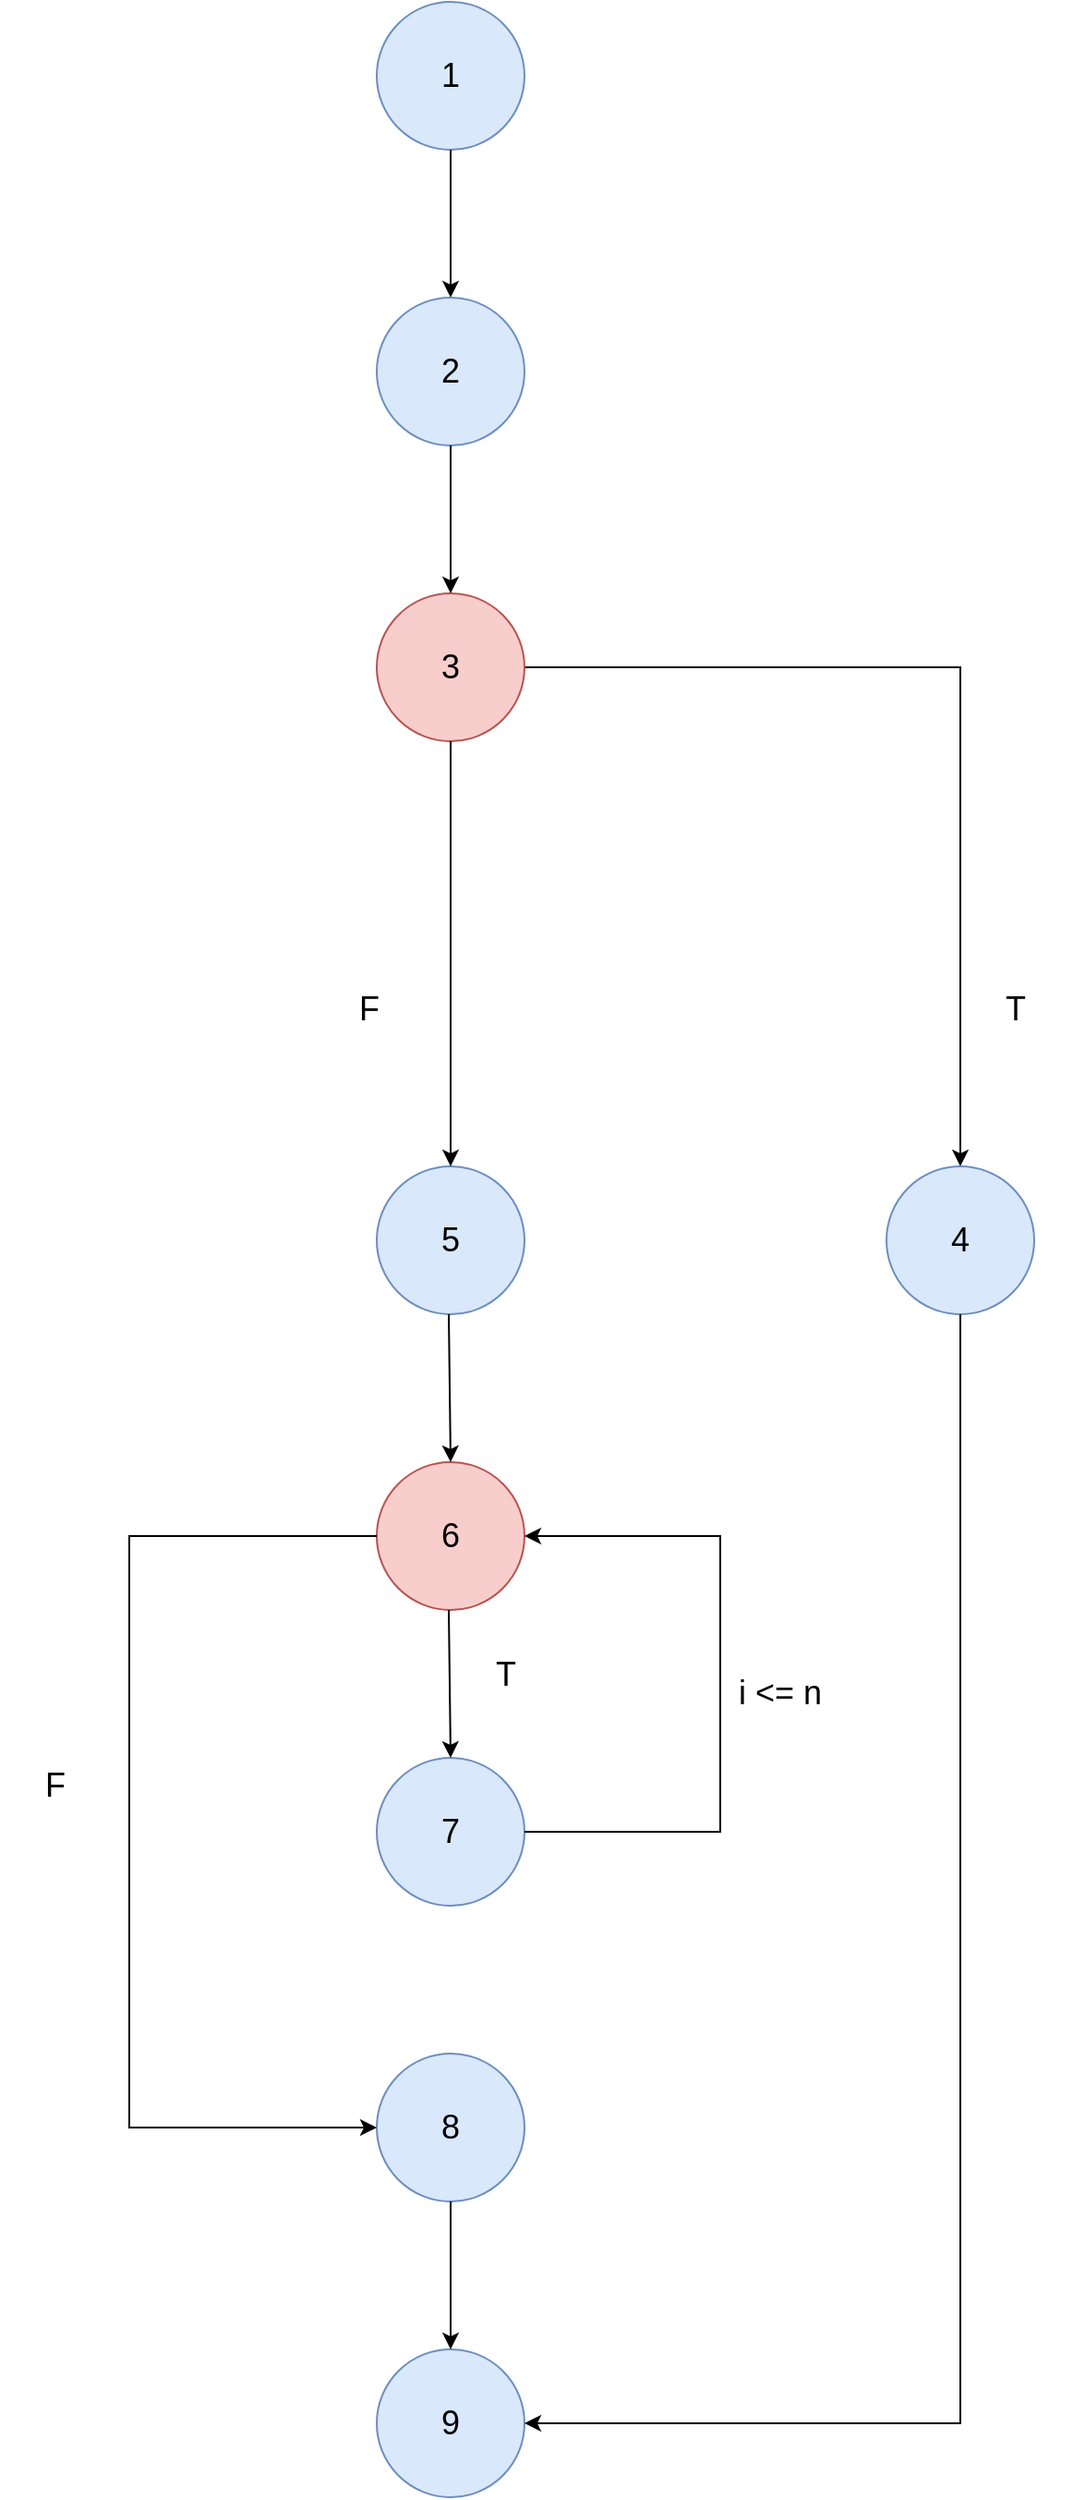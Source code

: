 <mxfile version="23.1.0" type="device">
  <diagram name="Página-1" id="rdv8JL_-uBRguDZ8fa2v">
    <mxGraphModel dx="2093" dy="975" grid="1" gridSize="10" guides="1" tooltips="1" connect="1" arrows="1" fold="1" page="1" pageScale="1" pageWidth="827" pageHeight="1169" math="0" shadow="0">
      <root>
        <mxCell id="0" />
        <mxCell id="1" parent="0" />
        <mxCell id="c-90zkIYk8aVxUDxAEu_-1" value="" style="endArrow=classic;html=1;rounded=0;exitX=1;exitY=0.5;exitDx=0;exitDy=0;entryX=0.5;entryY=0;entryDx=0;entryDy=0;" parent="1" source="c-90zkIYk8aVxUDxAEu_-5" target="c-90zkIYk8aVxUDxAEu_-6" edge="1">
          <mxGeometry width="50" height="50" relative="1" as="geometry">
            <mxPoint x="414" y="510" as="sourcePoint" />
            <mxPoint x="414" y="590" as="targetPoint" />
            <Array as="points">
              <mxPoint x="690" y="470" />
            </Array>
          </mxGeometry>
        </mxCell>
        <mxCell id="c-90zkIYk8aVxUDxAEu_-2" value="&lt;font style=&quot;font-size: 18px;&quot;&gt;1&lt;/font&gt;" style="ellipse;whiteSpace=wrap;html=1;aspect=fixed;fillColor=#dae8fc;strokeColor=#6c8ebf;" parent="1" vertex="1">
          <mxGeometry x="374" y="110" width="80" height="80" as="geometry" />
        </mxCell>
        <mxCell id="c-90zkIYk8aVxUDxAEu_-3" value="" style="endArrow=classic;html=1;rounded=0;exitX=0.5;exitY=1;exitDx=0;exitDy=0;entryX=0.5;entryY=0;entryDx=0;entryDy=0;" parent="1" source="c-90zkIYk8aVxUDxAEu_-2" target="c-90zkIYk8aVxUDxAEu_-4" edge="1">
          <mxGeometry width="50" height="50" relative="1" as="geometry">
            <mxPoint x="500" y="460" as="sourcePoint" />
            <mxPoint x="414" y="270" as="targetPoint" />
          </mxGeometry>
        </mxCell>
        <mxCell id="c-90zkIYk8aVxUDxAEu_-4" value="&lt;font style=&quot;font-size: 18px;&quot;&gt;2&lt;/font&gt;" style="ellipse;whiteSpace=wrap;html=1;aspect=fixed;fillColor=#dae8fc;strokeColor=#6c8ebf;" parent="1" vertex="1">
          <mxGeometry x="374" y="270" width="80" height="80" as="geometry" />
        </mxCell>
        <mxCell id="c-90zkIYk8aVxUDxAEu_-5" value="&lt;font style=&quot;font-size: 18px;&quot;&gt;3&lt;/font&gt;" style="ellipse;whiteSpace=wrap;html=1;aspect=fixed;fillColor=#f8cecc;strokeColor=#b85450;" parent="1" vertex="1">
          <mxGeometry x="374" y="430" width="80" height="80" as="geometry" />
        </mxCell>
        <mxCell id="c-90zkIYk8aVxUDxAEu_-6" value="&lt;font style=&quot;font-size: 18px;&quot;&gt;4&lt;/font&gt;" style="ellipse;whiteSpace=wrap;html=1;aspect=fixed;fillColor=#dae8fc;strokeColor=#6c8ebf;" parent="1" vertex="1">
          <mxGeometry x="650" y="740" width="80" height="80" as="geometry" />
        </mxCell>
        <mxCell id="c-90zkIYk8aVxUDxAEu_-7" value="&lt;font style=&quot;font-size: 18px;&quot;&gt;5&lt;/font&gt;" style="ellipse;whiteSpace=wrap;html=1;aspect=fixed;fillColor=#dae8fc;strokeColor=#6c8ebf;" parent="1" vertex="1">
          <mxGeometry x="374" y="740" width="80" height="80" as="geometry" />
        </mxCell>
        <mxCell id="c-90zkIYk8aVxUDxAEu_-8" value="&lt;font style=&quot;font-size: 18px;&quot;&gt;6&lt;/font&gt;" style="ellipse;whiteSpace=wrap;html=1;aspect=fixed;fillColor=#f8cecc;strokeColor=#b85450;" parent="1" vertex="1">
          <mxGeometry x="374" y="900" width="80" height="80" as="geometry" />
        </mxCell>
        <mxCell id="c-90zkIYk8aVxUDxAEu_-9" value="" style="endArrow=classic;html=1;rounded=0;exitX=0.5;exitY=1;exitDx=0;exitDy=0;entryX=0.5;entryY=0;entryDx=0;entryDy=0;" parent="1" edge="1">
          <mxGeometry width="50" height="50" relative="1" as="geometry">
            <mxPoint x="414" y="350" as="sourcePoint" />
            <mxPoint x="414" y="430" as="targetPoint" />
          </mxGeometry>
        </mxCell>
        <mxCell id="c-90zkIYk8aVxUDxAEu_-11" value="" style="endArrow=classic;html=1;rounded=0;exitX=0.5;exitY=1;exitDx=0;exitDy=0;entryX=0.5;entryY=0;entryDx=0;entryDy=0;" parent="1" target="c-90zkIYk8aVxUDxAEu_-8" edge="1">
          <mxGeometry width="50" height="50" relative="1" as="geometry">
            <mxPoint x="413" y="820" as="sourcePoint" />
            <mxPoint x="413" y="895" as="targetPoint" />
          </mxGeometry>
        </mxCell>
        <mxCell id="c-90zkIYk8aVxUDxAEu_-12" value="&lt;font style=&quot;font-size: 18px;&quot;&gt;T&lt;/font&gt;" style="text;html=1;strokeColor=none;fillColor=none;align=center;verticalAlign=middle;whiteSpace=wrap;rounded=0;" parent="1" vertex="1">
          <mxGeometry x="690" y="640" width="60" height="30" as="geometry" />
        </mxCell>
        <mxCell id="c-90zkIYk8aVxUDxAEu_-15" value="&lt;font style=&quot;font-size: 18px;&quot;&gt;7&lt;/font&gt;" style="ellipse;whiteSpace=wrap;html=1;aspect=fixed;fillColor=#dae8fc;strokeColor=#6c8ebf;" parent="1" vertex="1">
          <mxGeometry x="374" y="1060" width="80" height="80" as="geometry" />
        </mxCell>
        <mxCell id="c-90zkIYk8aVxUDxAEu_-16" value="" style="endArrow=classic;html=1;rounded=0;exitX=0.5;exitY=1;exitDx=0;exitDy=0;entryX=0.5;entryY=0;entryDx=0;entryDy=0;" parent="1" target="c-90zkIYk8aVxUDxAEu_-15" edge="1">
          <mxGeometry width="50" height="50" relative="1" as="geometry">
            <mxPoint x="413" y="980" as="sourcePoint" />
            <mxPoint x="380" y="1040" as="targetPoint" />
          </mxGeometry>
        </mxCell>
        <mxCell id="c-90zkIYk8aVxUDxAEu_-19" value="&lt;span style=&quot;font-size: 18px;&quot;&gt;8&lt;/span&gt;" style="ellipse;whiteSpace=wrap;html=1;aspect=fixed;fillColor=#dae8fc;strokeColor=#6c8ebf;" parent="1" vertex="1">
          <mxGeometry x="374" y="1220" width="80" height="80" as="geometry" />
        </mxCell>
        <mxCell id="c-90zkIYk8aVxUDxAEu_-25" value="&lt;font style=&quot;font-size: 18px;&quot;&gt;F&lt;/font&gt;" style="text;html=1;strokeColor=none;fillColor=none;align=center;verticalAlign=middle;whiteSpace=wrap;rounded=0;" parent="1" vertex="1">
          <mxGeometry x="340" y="640" width="60" height="30" as="geometry" />
        </mxCell>
        <mxCell id="c-90zkIYk8aVxUDxAEu_-27" value="" style="endArrow=classic;html=1;rounded=0;exitX=1;exitY=0.5;exitDx=0;exitDy=0;entryX=1;entryY=0.5;entryDx=0;entryDy=0;" parent="1" source="c-90zkIYk8aVxUDxAEu_-15" target="c-90zkIYk8aVxUDxAEu_-8" edge="1">
          <mxGeometry width="50" height="50" relative="1" as="geometry">
            <mxPoint x="440" y="1050" as="sourcePoint" />
            <mxPoint x="490" y="1000" as="targetPoint" />
            <Array as="points">
              <mxPoint x="560" y="1100" />
              <mxPoint x="560" y="940" />
            </Array>
          </mxGeometry>
        </mxCell>
        <mxCell id="c-90zkIYk8aVxUDxAEu_-28" value="&lt;font style=&quot;font-size: 18px;&quot;&gt;T&lt;/font&gt;" style="text;html=1;strokeColor=none;fillColor=none;align=center;verticalAlign=middle;whiteSpace=wrap;rounded=0;" parent="1" vertex="1">
          <mxGeometry x="414" y="1000" width="60" height="30" as="geometry" />
        </mxCell>
        <mxCell id="c-90zkIYk8aVxUDxAEu_-29" value="" style="endArrow=classic;html=1;rounded=0;exitX=0;exitY=0.5;exitDx=0;exitDy=0;entryX=0;entryY=0.5;entryDx=0;entryDy=0;" parent="1" source="c-90zkIYk8aVxUDxAEu_-8" target="c-90zkIYk8aVxUDxAEu_-19" edge="1">
          <mxGeometry width="50" height="50" relative="1" as="geometry">
            <mxPoint x="440" y="1150" as="sourcePoint" />
            <mxPoint x="490" y="1100" as="targetPoint" />
            <Array as="points">
              <mxPoint x="240" y="940" />
              <mxPoint x="240" y="1260" />
            </Array>
          </mxGeometry>
        </mxCell>
        <mxCell id="c-90zkIYk8aVxUDxAEu_-30" value="&lt;font style=&quot;font-size: 18px;&quot;&gt;F&lt;/font&gt;" style="text;html=1;strokeColor=none;fillColor=none;align=center;verticalAlign=middle;whiteSpace=wrap;rounded=0;" parent="1" vertex="1">
          <mxGeometry x="170" y="1060" width="60" height="30" as="geometry" />
        </mxCell>
        <mxCell id="c-90zkIYk8aVxUDxAEu_-31" value="&lt;font style=&quot;font-size: 18px;&quot;&gt;&amp;nbsp;i &amp;lt;= n&lt;/font&gt;" style="text;html=1;strokeColor=none;fillColor=none;align=center;verticalAlign=middle;whiteSpace=wrap;rounded=0;" parent="1" vertex="1">
          <mxGeometry x="560" y="1010" width="60" height="30" as="geometry" />
        </mxCell>
        <mxCell id="vq6WBkHz7BF2g62KRSDS-2" value="" style="endArrow=classic;html=1;rounded=0;exitX=0.5;exitY=1;exitDx=0;exitDy=0;entryX=0.5;entryY=0;entryDx=0;entryDy=0;" parent="1" source="c-90zkIYk8aVxUDxAEu_-5" target="c-90zkIYk8aVxUDxAEu_-7" edge="1">
          <mxGeometry width="50" height="50" relative="1" as="geometry">
            <mxPoint x="720" y="710" as="sourcePoint" />
            <mxPoint x="770" y="660" as="targetPoint" />
          </mxGeometry>
        </mxCell>
        <mxCell id="jmbMm2U_V-scjcYYqcTr-1" value="&lt;span style=&quot;font-size: 18px;&quot;&gt;9&lt;/span&gt;" style="ellipse;whiteSpace=wrap;html=1;aspect=fixed;fillColor=#dae8fc;strokeColor=#6c8ebf;" vertex="1" parent="1">
          <mxGeometry x="374" y="1380" width="80" height="80" as="geometry" />
        </mxCell>
        <mxCell id="jmbMm2U_V-scjcYYqcTr-2" value="" style="endArrow=classic;html=1;rounded=0;exitX=0.5;exitY=1;exitDx=0;exitDy=0;entryX=1;entryY=0.5;entryDx=0;entryDy=0;" edge="1" parent="1" source="c-90zkIYk8aVxUDxAEu_-6" target="jmbMm2U_V-scjcYYqcTr-1">
          <mxGeometry width="50" height="50" relative="1" as="geometry">
            <mxPoint x="640" y="1220" as="sourcePoint" />
            <mxPoint x="690" y="1170" as="targetPoint" />
            <Array as="points">
              <mxPoint x="690" y="1420" />
            </Array>
          </mxGeometry>
        </mxCell>
        <mxCell id="jmbMm2U_V-scjcYYqcTr-3" value="" style="endArrow=classic;html=1;rounded=0;exitX=0.5;exitY=1;exitDx=0;exitDy=0;entryX=0.5;entryY=0;entryDx=0;entryDy=0;" edge="1" parent="1" source="c-90zkIYk8aVxUDxAEu_-19" target="jmbMm2U_V-scjcYYqcTr-1">
          <mxGeometry width="50" height="50" relative="1" as="geometry">
            <mxPoint x="640" y="1090" as="sourcePoint" />
            <mxPoint x="690" y="1040" as="targetPoint" />
          </mxGeometry>
        </mxCell>
      </root>
    </mxGraphModel>
  </diagram>
</mxfile>
